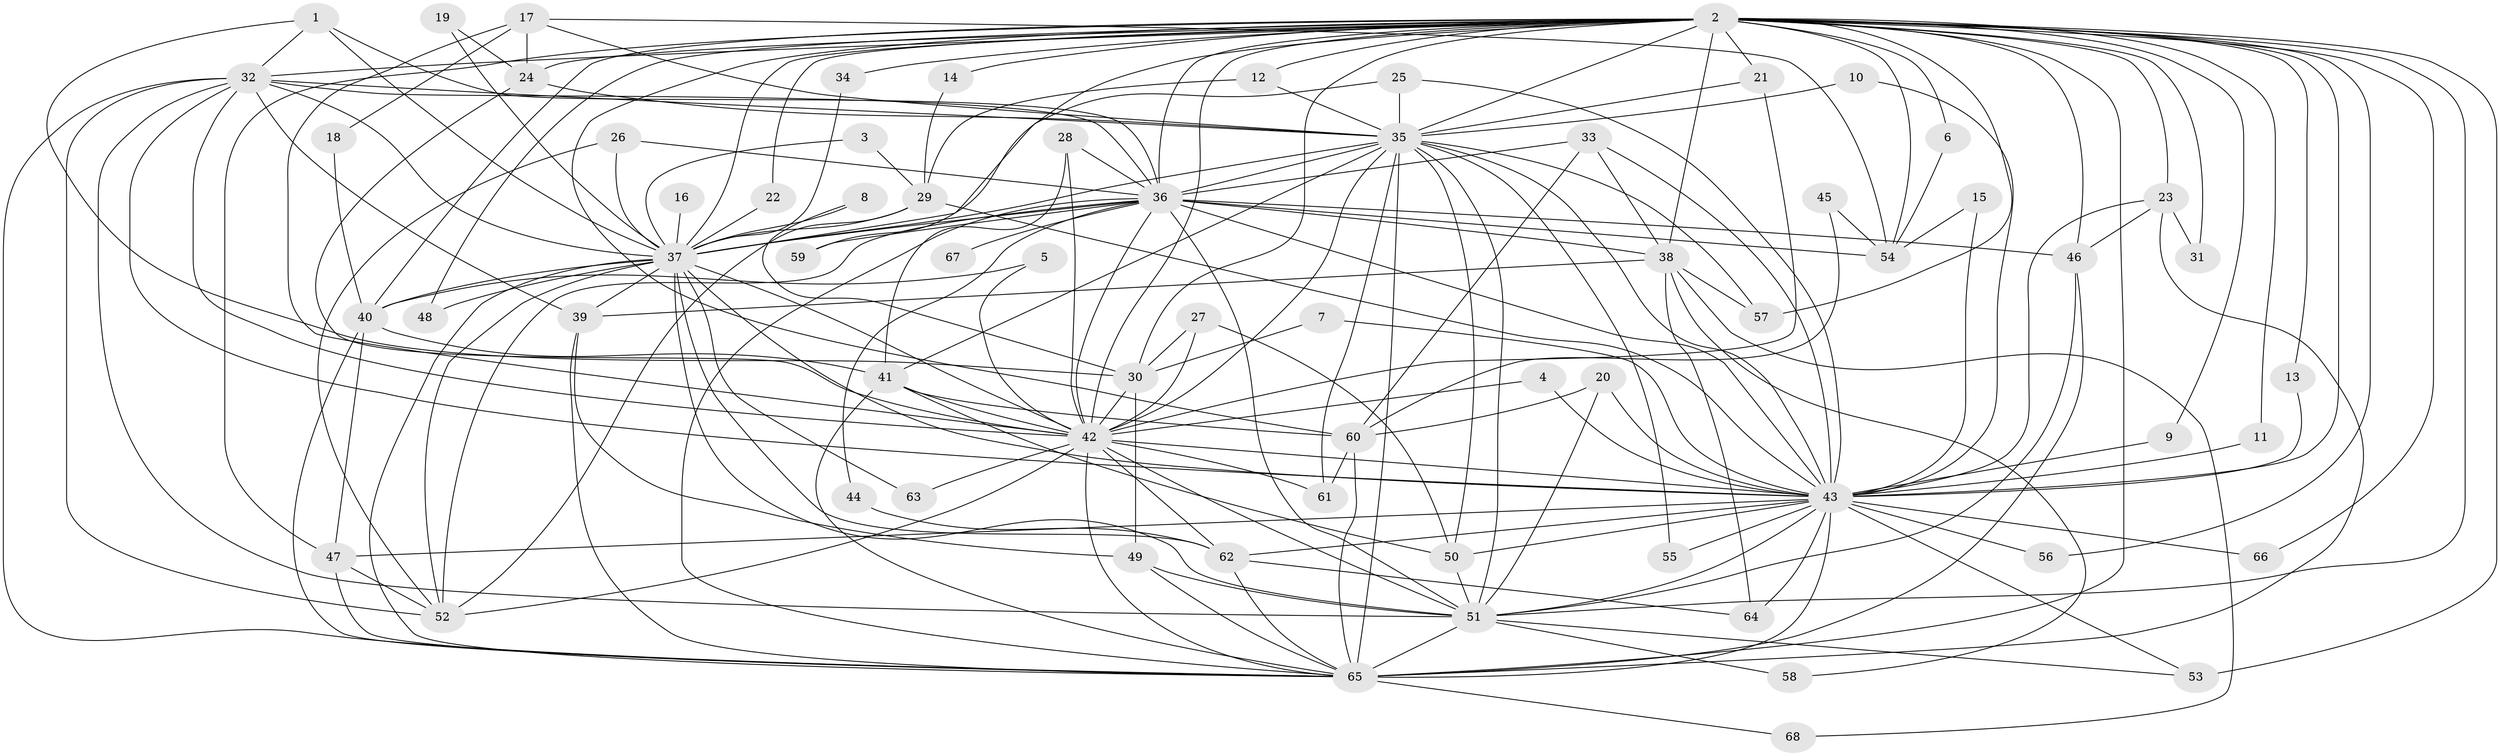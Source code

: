 // original degree distribution, {34: 0.007352941176470588, 18: 0.007352941176470588, 20: 0.007352941176470588, 23: 0.007352941176470588, 17: 0.007352941176470588, 30: 0.007352941176470588, 33: 0.007352941176470588, 12: 0.007352941176470588, 19: 0.007352941176470588, 24: 0.007352941176470588, 8: 0.014705882352941176, 5: 0.058823529411764705, 6: 0.029411764705882353, 4: 0.11029411764705882, 3: 0.18382352941176472, 2: 0.5220588235294118, 7: 0.007352941176470588}
// Generated by graph-tools (version 1.1) at 2025/25/03/09/25 03:25:37]
// undirected, 68 vertices, 192 edges
graph export_dot {
graph [start="1"]
  node [color=gray90,style=filled];
  1;
  2;
  3;
  4;
  5;
  6;
  7;
  8;
  9;
  10;
  11;
  12;
  13;
  14;
  15;
  16;
  17;
  18;
  19;
  20;
  21;
  22;
  23;
  24;
  25;
  26;
  27;
  28;
  29;
  30;
  31;
  32;
  33;
  34;
  35;
  36;
  37;
  38;
  39;
  40;
  41;
  42;
  43;
  44;
  45;
  46;
  47;
  48;
  49;
  50;
  51;
  52;
  53;
  54;
  55;
  56;
  57;
  58;
  59;
  60;
  61;
  62;
  63;
  64;
  65;
  66;
  67;
  68;
  1 -- 30 [weight=1.0];
  1 -- 32 [weight=1.0];
  1 -- 36 [weight=1.0];
  1 -- 37 [weight=1.0];
  2 -- 6 [weight=1.0];
  2 -- 9 [weight=1.0];
  2 -- 11 [weight=1.0];
  2 -- 12 [weight=1.0];
  2 -- 13 [weight=1.0];
  2 -- 14 [weight=1.0];
  2 -- 21 [weight=1.0];
  2 -- 22 [weight=1.0];
  2 -- 23 [weight=1.0];
  2 -- 24 [weight=2.0];
  2 -- 30 [weight=1.0];
  2 -- 31 [weight=1.0];
  2 -- 32 [weight=3.0];
  2 -- 34 [weight=1.0];
  2 -- 35 [weight=2.0];
  2 -- 36 [weight=4.0];
  2 -- 37 [weight=2.0];
  2 -- 38 [weight=2.0];
  2 -- 40 [weight=1.0];
  2 -- 42 [weight=2.0];
  2 -- 43 [weight=3.0];
  2 -- 46 [weight=1.0];
  2 -- 47 [weight=1.0];
  2 -- 48 [weight=1.0];
  2 -- 51 [weight=3.0];
  2 -- 53 [weight=2.0];
  2 -- 54 [weight=1.0];
  2 -- 56 [weight=1.0];
  2 -- 57 [weight=1.0];
  2 -- 59 [weight=1.0];
  2 -- 60 [weight=1.0];
  2 -- 65 [weight=5.0];
  2 -- 66 [weight=1.0];
  3 -- 29 [weight=1.0];
  3 -- 37 [weight=1.0];
  4 -- 42 [weight=1.0];
  4 -- 43 [weight=1.0];
  5 -- 40 [weight=1.0];
  5 -- 42 [weight=1.0];
  6 -- 54 [weight=1.0];
  7 -- 30 [weight=1.0];
  7 -- 43 [weight=1.0];
  8 -- 30 [weight=1.0];
  8 -- 37 [weight=1.0];
  9 -- 43 [weight=1.0];
  10 -- 35 [weight=1.0];
  10 -- 43 [weight=1.0];
  11 -- 43 [weight=1.0];
  12 -- 29 [weight=1.0];
  12 -- 35 [weight=1.0];
  13 -- 43 [weight=1.0];
  14 -- 29 [weight=1.0];
  15 -- 43 [weight=1.0];
  15 -- 54 [weight=1.0];
  16 -- 37 [weight=1.0];
  17 -- 18 [weight=1.0];
  17 -- 24 [weight=1.0];
  17 -- 35 [weight=1.0];
  17 -- 42 [weight=1.0];
  17 -- 54 [weight=1.0];
  18 -- 40 [weight=1.0];
  19 -- 24 [weight=1.0];
  19 -- 37 [weight=1.0];
  20 -- 43 [weight=2.0];
  20 -- 51 [weight=1.0];
  20 -- 60 [weight=1.0];
  21 -- 35 [weight=1.0];
  21 -- 42 [weight=1.0];
  22 -- 37 [weight=1.0];
  23 -- 31 [weight=1.0];
  23 -- 43 [weight=1.0];
  23 -- 46 [weight=1.0];
  23 -- 65 [weight=1.0];
  24 -- 35 [weight=1.0];
  24 -- 42 [weight=1.0];
  25 -- 35 [weight=2.0];
  25 -- 37 [weight=1.0];
  25 -- 43 [weight=1.0];
  26 -- 36 [weight=1.0];
  26 -- 37 [weight=2.0];
  26 -- 52 [weight=1.0];
  27 -- 30 [weight=1.0];
  27 -- 42 [weight=1.0];
  27 -- 50 [weight=1.0];
  28 -- 36 [weight=1.0];
  28 -- 41 [weight=2.0];
  28 -- 42 [weight=1.0];
  29 -- 37 [weight=1.0];
  29 -- 43 [weight=1.0];
  29 -- 52 [weight=1.0];
  30 -- 42 [weight=1.0];
  30 -- 49 [weight=1.0];
  32 -- 35 [weight=1.0];
  32 -- 36 [weight=1.0];
  32 -- 37 [weight=1.0];
  32 -- 39 [weight=1.0];
  32 -- 42 [weight=1.0];
  32 -- 43 [weight=1.0];
  32 -- 51 [weight=1.0];
  32 -- 52 [weight=1.0];
  32 -- 65 [weight=1.0];
  33 -- 36 [weight=1.0];
  33 -- 38 [weight=1.0];
  33 -- 43 [weight=1.0];
  33 -- 60 [weight=1.0];
  34 -- 37 [weight=1.0];
  35 -- 36 [weight=1.0];
  35 -- 37 [weight=2.0];
  35 -- 41 [weight=1.0];
  35 -- 42 [weight=1.0];
  35 -- 43 [weight=2.0];
  35 -- 50 [weight=1.0];
  35 -- 51 [weight=1.0];
  35 -- 55 [weight=1.0];
  35 -- 57 [weight=1.0];
  35 -- 61 [weight=2.0];
  35 -- 65 [weight=1.0];
  36 -- 37 [weight=1.0];
  36 -- 38 [weight=1.0];
  36 -- 42 [weight=1.0];
  36 -- 43 [weight=1.0];
  36 -- 44 [weight=1.0];
  36 -- 46 [weight=1.0];
  36 -- 51 [weight=2.0];
  36 -- 52 [weight=1.0];
  36 -- 54 [weight=1.0];
  36 -- 59 [weight=1.0];
  36 -- 65 [weight=1.0];
  36 -- 67 [weight=1.0];
  37 -- 39 [weight=2.0];
  37 -- 40 [weight=2.0];
  37 -- 42 [weight=1.0];
  37 -- 43 [weight=1.0];
  37 -- 48 [weight=1.0];
  37 -- 51 [weight=1.0];
  37 -- 52 [weight=1.0];
  37 -- 62 [weight=2.0];
  37 -- 63 [weight=1.0];
  37 -- 65 [weight=1.0];
  38 -- 39 [weight=1.0];
  38 -- 57 [weight=1.0];
  38 -- 58 [weight=1.0];
  38 -- 64 [weight=1.0];
  38 -- 68 [weight=1.0];
  39 -- 49 [weight=1.0];
  39 -- 65 [weight=1.0];
  40 -- 41 [weight=1.0];
  40 -- 47 [weight=1.0];
  40 -- 65 [weight=1.0];
  41 -- 42 [weight=1.0];
  41 -- 50 [weight=1.0];
  41 -- 60 [weight=1.0];
  41 -- 65 [weight=1.0];
  42 -- 43 [weight=1.0];
  42 -- 51 [weight=1.0];
  42 -- 52 [weight=1.0];
  42 -- 61 [weight=1.0];
  42 -- 62 [weight=1.0];
  42 -- 63 [weight=1.0];
  42 -- 65 [weight=1.0];
  43 -- 47 [weight=1.0];
  43 -- 50 [weight=1.0];
  43 -- 51 [weight=1.0];
  43 -- 53 [weight=1.0];
  43 -- 55 [weight=1.0];
  43 -- 56 [weight=1.0];
  43 -- 62 [weight=1.0];
  43 -- 64 [weight=1.0];
  43 -- 65 [weight=2.0];
  43 -- 66 [weight=2.0];
  44 -- 62 [weight=1.0];
  45 -- 54 [weight=1.0];
  45 -- 60 [weight=1.0];
  46 -- 51 [weight=1.0];
  46 -- 65 [weight=1.0];
  47 -- 52 [weight=1.0];
  47 -- 65 [weight=1.0];
  49 -- 51 [weight=2.0];
  49 -- 65 [weight=1.0];
  50 -- 51 [weight=1.0];
  51 -- 53 [weight=1.0];
  51 -- 58 [weight=1.0];
  51 -- 65 [weight=1.0];
  60 -- 61 [weight=1.0];
  60 -- 65 [weight=1.0];
  62 -- 64 [weight=1.0];
  62 -- 65 [weight=1.0];
  65 -- 68 [weight=1.0];
}
